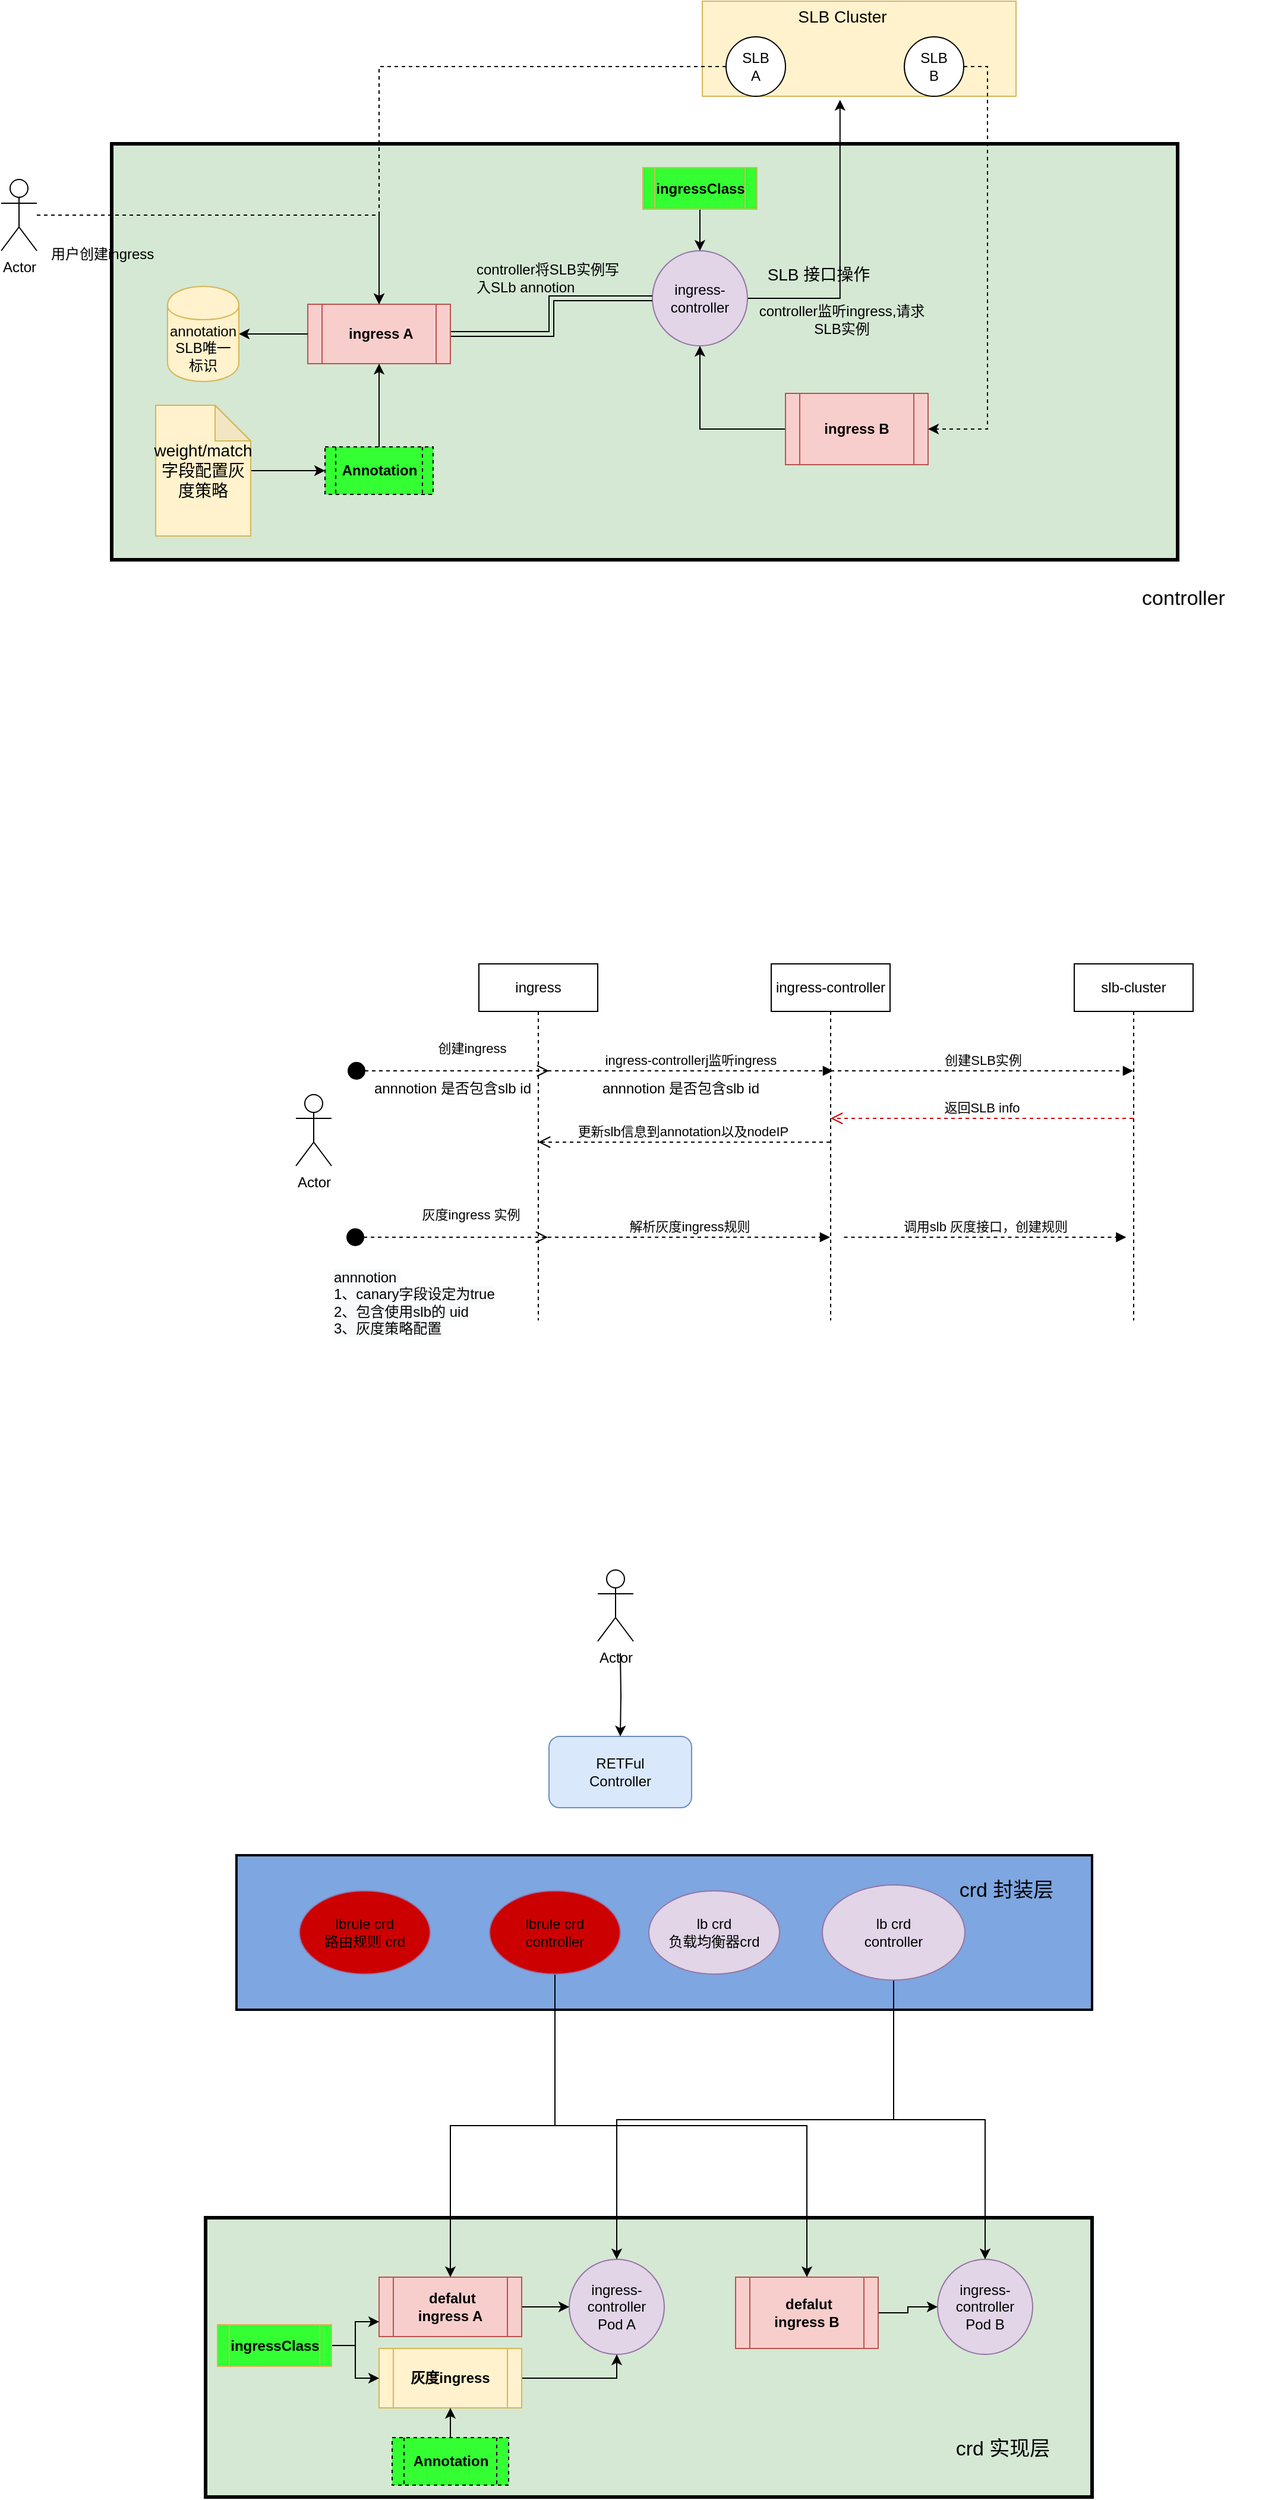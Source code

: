 <mxfile version="14.2.7" type="github">
  <diagram id="-a6WbMNMecBKhR_LUQmN" name="Page-1">
    <mxGraphModel dx="2249" dy="762" grid="1" gridSize="10" guides="1" tooltips="1" connect="1" arrows="1" fold="1" page="1" pageScale="1" pageWidth="827" pageHeight="1169" math="0" shadow="0">
      <root>
        <mxCell id="0" />
        <mxCell id="1" parent="0" />
        <mxCell id="vOmSmcSsYQoTvt3sn1gA-2" value="" style="rounded=0;whiteSpace=wrap;html=1;fillColor=#D5E8D4;strokeWidth=3;" parent="1" vertex="1">
          <mxGeometry x="-37" y="440" width="897" height="350" as="geometry" />
        </mxCell>
        <mxCell id="-X7AAwdDszs8J3Nbo_TD-4" style="edgeStyle=orthogonalEdgeStyle;rounded=0;orthogonalLoop=1;jettySize=auto;html=1;exitX=1;exitY=0.5;exitDx=0;exitDy=0;entryX=0.439;entryY=1.038;entryDx=0;entryDy=0;entryPerimeter=0;" parent="1" source="hpvgZ9Z2Bp3K3JRqvIrx-3" target="-X7AAwdDszs8J3Nbo_TD-3" edge="1">
          <mxGeometry relative="1" as="geometry" />
        </mxCell>
        <mxCell id="hpvgZ9Z2Bp3K3JRqvIrx-3" value="ingress-controller" style="ellipse;whiteSpace=wrap;html=1;aspect=fixed;fillColor=#e1d5e7;strokeColor=#9673a6;" parent="1" vertex="1">
          <mxGeometry x="418" y="530" width="80" height="80" as="geometry" />
        </mxCell>
        <mxCell id="hpvgZ9Z2Bp3K3JRqvIrx-8" style="edgeStyle=orthogonalEdgeStyle;rounded=0;orthogonalLoop=1;jettySize=auto;html=1;shape=link;" parent="1" source="hpvgZ9Z2Bp3K3JRqvIrx-5" target="hpvgZ9Z2Bp3K3JRqvIrx-3" edge="1">
          <mxGeometry relative="1" as="geometry" />
        </mxCell>
        <mxCell id="hpvgZ9Z2Bp3K3JRqvIrx-5" value="&lt;b&gt;&amp;nbsp;ingress A&lt;/b&gt;" style="shape=process;whiteSpace=wrap;html=1;backgroundOutline=1;fillColor=#f8cecc;strokeColor=#b85450;" parent="1" vertex="1">
          <mxGeometry x="128" y="575" width="120" height="50" as="geometry" />
        </mxCell>
        <mxCell id="fNy8cyDAZZY_VoHiJf9O-12" style="edgeStyle=orthogonalEdgeStyle;rounded=0;orthogonalLoop=1;jettySize=auto;html=1;dashed=1;entryX=0.5;entryY=0;entryDx=0;entryDy=0;" parent="1" source="hpvgZ9Z2Bp3K3JRqvIrx-11" target="hpvgZ9Z2Bp3K3JRqvIrx-5" edge="1">
          <mxGeometry relative="1" as="geometry">
            <mxPoint x="200" y="500" as="targetPoint" />
          </mxGeometry>
        </mxCell>
        <mxCell id="hpvgZ9Z2Bp3K3JRqvIrx-11" value="Actor" style="shape=umlActor;verticalLabelPosition=bottom;verticalAlign=top;html=1;outlineConnect=0;" parent="1" vertex="1">
          <mxGeometry x="-130" y="470" width="30" height="60" as="geometry" />
        </mxCell>
        <mxCell id="fVGdnSSe7ji3oed5YOI--2" style="edgeStyle=orthogonalEdgeStyle;rounded=0;orthogonalLoop=1;jettySize=auto;html=1;" edge="1" parent="1" source="hpvgZ9Z2Bp3K3JRqvIrx-15" target="hpvgZ9Z2Bp3K3JRqvIrx-3">
          <mxGeometry relative="1" as="geometry" />
        </mxCell>
        <mxCell id="hpvgZ9Z2Bp3K3JRqvIrx-15" value="&lt;b&gt;ingress B&lt;/b&gt;" style="shape=process;whiteSpace=wrap;html=1;backgroundOutline=1;fillColor=#f8cecc;strokeColor=#b85450;" parent="1" vertex="1">
          <mxGeometry x="530" y="650" width="120" height="60" as="geometry" />
        </mxCell>
        <mxCell id="vOmSmcSsYQoTvt3sn1gA-5" value="&lt;span style=&quot;font-size: 17px&quot;&gt;controller&lt;/span&gt;" style="text;html=1;strokeColor=none;fillColor=none;align=center;verticalAlign=middle;whiteSpace=wrap;rounded=0;" parent="1" vertex="1">
          <mxGeometry x="800" y="810" width="130" height="25" as="geometry" />
        </mxCell>
        <mxCell id="fjbLA8fiJLUt6OWSz7z5-8" style="edgeStyle=orthogonalEdgeStyle;rounded=0;orthogonalLoop=1;jettySize=auto;html=1;entryX=0.5;entryY=1;entryDx=0;entryDy=0;" parent="1" source="fjbLA8fiJLUt6OWSz7z5-1" target="hpvgZ9Z2Bp3K3JRqvIrx-5" edge="1">
          <mxGeometry relative="1" as="geometry">
            <mxPoint x="188" y="660" as="targetPoint" />
          </mxGeometry>
        </mxCell>
        <mxCell id="fjbLA8fiJLUt6OWSz7z5-1" value="&lt;b&gt;Annotation&lt;/b&gt;" style="shape=process;whiteSpace=wrap;html=1;backgroundOutline=1;fillColor=#33FF33;dashed=1;" parent="1" vertex="1">
          <mxGeometry x="142.5" y="695" width="91" height="40" as="geometry" />
        </mxCell>
        <mxCell id="3VX2ZSSgDS8gGPlXFFOe-15" value="" style="rounded=0;whiteSpace=wrap;html=1;fillColor=#D5E8D4;strokeWidth=3;" parent="1" vertex="1">
          <mxGeometry x="42" y="2185" width="746" height="235" as="geometry" />
        </mxCell>
        <mxCell id="3VX2ZSSgDS8gGPlXFFOe-16" value="" style="rounded=0;whiteSpace=wrap;html=1;fillColor=#7EA6E0;strokeWidth=2;" parent="1" vertex="1">
          <mxGeometry x="68" y="1880" width="720" height="130" as="geometry" />
        </mxCell>
        <mxCell id="3VX2ZSSgDS8gGPlXFFOe-17" value="RETFul&lt;br&gt;Controller" style="rounded=1;whiteSpace=wrap;html=1;fillColor=#dae8fc;strokeColor=#6c8ebf;" parent="1" vertex="1">
          <mxGeometry x="331" y="1780" width="120" height="60" as="geometry" />
        </mxCell>
        <mxCell id="3VX2ZSSgDS8gGPlXFFOe-18" value="ingress-controller&lt;br&gt;Pod A" style="ellipse;whiteSpace=wrap;html=1;aspect=fixed;fillColor=#e1d5e7;strokeColor=#9673a6;" parent="1" vertex="1">
          <mxGeometry x="348" y="2220" width="80" height="80" as="geometry" />
        </mxCell>
        <mxCell id="3VX2ZSSgDS8gGPlXFFOe-19" style="edgeStyle=orthogonalEdgeStyle;rounded=0;orthogonalLoop=1;jettySize=auto;html=1;" parent="1" source="3VX2ZSSgDS8gGPlXFFOe-20" target="3VX2ZSSgDS8gGPlXFFOe-18" edge="1">
          <mxGeometry relative="1" as="geometry" />
        </mxCell>
        <mxCell id="3VX2ZSSgDS8gGPlXFFOe-20" value="&lt;b&gt;&amp;nbsp;defalut&lt;br&gt;ingress A&lt;/b&gt;" style="shape=process;whiteSpace=wrap;html=1;backgroundOutline=1;fillColor=#f8cecc;strokeColor=#b85450;" parent="1" vertex="1">
          <mxGeometry x="188" y="2235" width="120" height="50" as="geometry" />
        </mxCell>
        <mxCell id="3VX2ZSSgDS8gGPlXFFOe-21" style="edgeStyle=orthogonalEdgeStyle;rounded=0;orthogonalLoop=1;jettySize=auto;html=1;entryX=0.5;entryY=1;entryDx=0;entryDy=0;" parent="1" source="3VX2ZSSgDS8gGPlXFFOe-22" target="3VX2ZSSgDS8gGPlXFFOe-18" edge="1">
          <mxGeometry relative="1" as="geometry" />
        </mxCell>
        <mxCell id="3VX2ZSSgDS8gGPlXFFOe-22" value="&lt;b&gt;灰度ingress&lt;/b&gt;" style="shape=process;whiteSpace=wrap;html=1;backgroundOutline=1;fillColor=#fff2cc;strokeColor=#d6b656;" parent="1" vertex="1">
          <mxGeometry x="188" y="2295" width="120" height="50" as="geometry" />
        </mxCell>
        <mxCell id="3VX2ZSSgDS8gGPlXFFOe-23" value="lb crd&lt;br&gt;负载均衡器crd" style="ellipse;whiteSpace=wrap;html=1;fillColor=#e1d5e7;strokeColor=#9673a6;" parent="1" vertex="1">
          <mxGeometry x="415" y="1910" width="110" height="70" as="geometry" />
        </mxCell>
        <mxCell id="3VX2ZSSgDS8gGPlXFFOe-24" style="edgeStyle=orthogonalEdgeStyle;rounded=0;orthogonalLoop=1;jettySize=auto;html=1;" parent="1" target="3VX2ZSSgDS8gGPlXFFOe-17" edge="1">
          <mxGeometry relative="1" as="geometry">
            <mxPoint x="391" y="1710" as="sourcePoint" />
          </mxGeometry>
        </mxCell>
        <mxCell id="3VX2ZSSgDS8gGPlXFFOe-25" value="Actor" style="shape=umlActor;verticalLabelPosition=bottom;verticalAlign=top;html=1;outlineConnect=0;" parent="1" vertex="1">
          <mxGeometry x="372" y="1640" width="30" height="60" as="geometry" />
        </mxCell>
        <mxCell id="3VX2ZSSgDS8gGPlXFFOe-26" value="ingress-controller&lt;br&gt;Pod B" style="ellipse;whiteSpace=wrap;html=1;aspect=fixed;fillColor=#e1d5e7;strokeColor=#9673a6;" parent="1" vertex="1">
          <mxGeometry x="658" y="2220" width="80" height="80" as="geometry" />
        </mxCell>
        <mxCell id="3VX2ZSSgDS8gGPlXFFOe-27" style="edgeStyle=orthogonalEdgeStyle;rounded=0;orthogonalLoop=1;jettySize=auto;html=1;" parent="1" source="3VX2ZSSgDS8gGPlXFFOe-28" target="3VX2ZSSgDS8gGPlXFFOe-26" edge="1">
          <mxGeometry relative="1" as="geometry" />
        </mxCell>
        <mxCell id="3VX2ZSSgDS8gGPlXFFOe-28" value="&lt;b&gt;&amp;nbsp;defalut&lt;br&gt;ingress B&lt;/b&gt;" style="shape=process;whiteSpace=wrap;html=1;backgroundOutline=1;fillColor=#f8cecc;strokeColor=#b85450;" parent="1" vertex="1">
          <mxGeometry x="488" y="2235" width="120" height="60" as="geometry" />
        </mxCell>
        <mxCell id="3VX2ZSSgDS8gGPlXFFOe-29" value="&lt;font style=&quot;font-size: 17px&quot;&gt;crd 封装层&lt;/font&gt;" style="text;html=1;strokeColor=none;fillColor=none;align=center;verticalAlign=middle;whiteSpace=wrap;rounded=0;" parent="1" vertex="1">
          <mxGeometry x="661" y="1900" width="110" height="20" as="geometry" />
        </mxCell>
        <mxCell id="3VX2ZSSgDS8gGPlXFFOe-30" value="&lt;font style=&quot;font-size: 17px&quot;&gt;crd 实现层&lt;/font&gt;" style="text;html=1;strokeColor=none;fillColor=none;align=center;verticalAlign=middle;whiteSpace=wrap;rounded=0;" parent="1" vertex="1">
          <mxGeometry x="653" y="2370" width="120" height="20" as="geometry" />
        </mxCell>
        <mxCell id="3VX2ZSSgDS8gGPlXFFOe-31" style="edgeStyle=orthogonalEdgeStyle;rounded=0;orthogonalLoop=1;jettySize=auto;html=1;exitX=1;exitY=0.5;exitDx=0;exitDy=0;entryX=0;entryY=0.75;entryDx=0;entryDy=0;" parent="1" source="3VX2ZSSgDS8gGPlXFFOe-33" target="3VX2ZSSgDS8gGPlXFFOe-20" edge="1">
          <mxGeometry relative="1" as="geometry" />
        </mxCell>
        <mxCell id="3VX2ZSSgDS8gGPlXFFOe-32" style="edgeStyle=orthogonalEdgeStyle;rounded=0;orthogonalLoop=1;jettySize=auto;html=1;" parent="1" source="3VX2ZSSgDS8gGPlXFFOe-33" target="3VX2ZSSgDS8gGPlXFFOe-22" edge="1">
          <mxGeometry relative="1" as="geometry" />
        </mxCell>
        <mxCell id="3VX2ZSSgDS8gGPlXFFOe-33" value="&lt;b&gt;ingressClass&lt;/b&gt;" style="shape=process;whiteSpace=wrap;html=1;backgroundOutline=1;strokeColor=#d6b656;fillColor=#33FF33;" parent="1" vertex="1">
          <mxGeometry x="52" y="2275" width="96" height="35" as="geometry" />
        </mxCell>
        <mxCell id="3VX2ZSSgDS8gGPlXFFOe-34" style="edgeStyle=orthogonalEdgeStyle;rounded=0;orthogonalLoop=1;jettySize=auto;html=1;entryX=0.5;entryY=1;entryDx=0;entryDy=0;" parent="1" source="3VX2ZSSgDS8gGPlXFFOe-35" target="3VX2ZSSgDS8gGPlXFFOe-22" edge="1">
          <mxGeometry relative="1" as="geometry" />
        </mxCell>
        <mxCell id="3VX2ZSSgDS8gGPlXFFOe-35" value="&lt;b&gt;Annotation&lt;/b&gt;" style="shape=process;whiteSpace=wrap;html=1;backgroundOutline=1;fillColor=#33FF33;dashed=1;" parent="1" vertex="1">
          <mxGeometry x="199" y="2370" width="98" height="40" as="geometry" />
        </mxCell>
        <mxCell id="3VX2ZSSgDS8gGPlXFFOe-36" style="edgeStyle=orthogonalEdgeStyle;rounded=0;orthogonalLoop=1;jettySize=auto;html=1;exitX=0.5;exitY=1;exitDx=0;exitDy=0;" parent="1" source="3VX2ZSSgDS8gGPlXFFOe-38" target="3VX2ZSSgDS8gGPlXFFOe-26" edge="1">
          <mxGeometry relative="1" as="geometry" />
        </mxCell>
        <mxCell id="3VX2ZSSgDS8gGPlXFFOe-37" style="edgeStyle=orthogonalEdgeStyle;rounded=0;orthogonalLoop=1;jettySize=auto;html=1;exitX=0.5;exitY=1;exitDx=0;exitDy=0;" parent="1" source="3VX2ZSSgDS8gGPlXFFOe-38" target="3VX2ZSSgDS8gGPlXFFOe-18" edge="1">
          <mxGeometry relative="1" as="geometry" />
        </mxCell>
        <mxCell id="3VX2ZSSgDS8gGPlXFFOe-38" value="lb crd&lt;br&gt;controller" style="ellipse;whiteSpace=wrap;html=1;fillColor=#e1d5e7;strokeColor=#9673a6;" parent="1" vertex="1">
          <mxGeometry x="561" y="1905" width="120" height="80" as="geometry" />
        </mxCell>
        <mxCell id="3VX2ZSSgDS8gGPlXFFOe-39" style="edgeStyle=orthogonalEdgeStyle;rounded=0;orthogonalLoop=1;jettySize=auto;html=1;exitX=0.5;exitY=1;exitDx=0;exitDy=0;" parent="1" source="3VX2ZSSgDS8gGPlXFFOe-42" target="3VX2ZSSgDS8gGPlXFFOe-20" edge="1">
          <mxGeometry relative="1" as="geometry" />
        </mxCell>
        <mxCell id="3VX2ZSSgDS8gGPlXFFOe-40" style="edgeStyle=orthogonalEdgeStyle;rounded=0;orthogonalLoop=1;jettySize=auto;html=1;exitX=0.5;exitY=1;exitDx=0;exitDy=0;" parent="1" source="3VX2ZSSgDS8gGPlXFFOe-42" target="3VX2ZSSgDS8gGPlXFFOe-28" edge="1">
          <mxGeometry relative="1" as="geometry" />
        </mxCell>
        <mxCell id="3VX2ZSSgDS8gGPlXFFOe-41" value="lbrule crd&lt;br&gt;路由规则 crd" style="ellipse;whiteSpace=wrap;html=1;strokeColor=#9673a6;fillColor=#CC0000;" parent="1" vertex="1">
          <mxGeometry x="121" y="1910" width="110" height="70" as="geometry" />
        </mxCell>
        <mxCell id="3VX2ZSSgDS8gGPlXFFOe-42" value="lbrule crd&lt;br&gt;controller" style="ellipse;whiteSpace=wrap;html=1;strokeColor=#9673a6;fillColor=#CC0000;" parent="1" vertex="1">
          <mxGeometry x="281" y="1910" width="110" height="70" as="geometry" />
        </mxCell>
        <mxCell id="fVGdnSSe7ji3oed5YOI--3" style="edgeStyle=orthogonalEdgeStyle;rounded=0;orthogonalLoop=1;jettySize=auto;html=1;exitX=0.5;exitY=1;exitDx=0;exitDy=0;" edge="1" parent="1" source="-X7AAwdDszs8J3Nbo_TD-2" target="hpvgZ9Z2Bp3K3JRqvIrx-3">
          <mxGeometry relative="1" as="geometry" />
        </mxCell>
        <mxCell id="-X7AAwdDszs8J3Nbo_TD-2" value="&lt;b&gt;ingressClass&lt;/b&gt;" style="shape=process;whiteSpace=wrap;html=1;backgroundOutline=1;strokeColor=#d6b656;fillColor=#33FF33;" parent="1" vertex="1">
          <mxGeometry x="410" y="460" width="96" height="35" as="geometry" />
        </mxCell>
        <mxCell id="-X7AAwdDszs8J3Nbo_TD-3" value="" style="rounded=0;whiteSpace=wrap;html=1;fillColor=#fff2cc;strokeColor=#d6b656;" parent="1" vertex="1">
          <mxGeometry x="460" y="320" width="264" height="80" as="geometry" />
        </mxCell>
        <mxCell id="-X7AAwdDszs8J3Nbo_TD-5" value="&lt;font style=&quot;font-size: 14px&quot;&gt;SLB 接口操作&lt;/font&gt;" style="text;html=1;strokeColor=none;fillColor=none;align=center;verticalAlign=middle;whiteSpace=wrap;rounded=0;" parent="1" vertex="1">
          <mxGeometry x="498" y="540" width="120" height="20" as="geometry" />
        </mxCell>
        <mxCell id="-X7AAwdDszs8J3Nbo_TD-8" style="edgeStyle=orthogonalEdgeStyle;rounded=0;orthogonalLoop=1;jettySize=auto;html=1;entryX=0;entryY=0.5;entryDx=0;entryDy=0;" parent="1" source="-X7AAwdDszs8J3Nbo_TD-6" target="fjbLA8fiJLUt6OWSz7z5-1" edge="1">
          <mxGeometry relative="1" as="geometry" />
        </mxCell>
        <mxCell id="-X7AAwdDszs8J3Nbo_TD-6" value="&lt;span lang=&quot;EN-US&quot; style=&quot;font-size: 10.5pt&quot;&gt;weight/match&lt;br&gt;字段配置灰度策略&lt;br&gt;&lt;/span&gt;" style="shape=note;whiteSpace=wrap;html=1;backgroundOutline=1;darkOpacity=0.05;strokeColor=#d6b656;fillColor=#fff2cc;" parent="1" vertex="1">
          <mxGeometry y="660" width="80" height="110" as="geometry" />
        </mxCell>
        <mxCell id="-X7AAwdDszs8J3Nbo_TD-19" value="" style="edgeStyle=orthogonalEdgeStyle;rounded=0;orthogonalLoop=1;jettySize=auto;html=1;" parent="1" source="hpvgZ9Z2Bp3K3JRqvIrx-5" target="-X7AAwdDszs8J3Nbo_TD-18" edge="1">
          <mxGeometry relative="1" as="geometry">
            <mxPoint x="100" y="600" as="sourcePoint" />
          </mxGeometry>
        </mxCell>
        <mxCell id="-X7AAwdDszs8J3Nbo_TD-12" value="controller监听ingress,请求SLB实例" style="text;html=1;strokeColor=none;fillColor=none;align=center;verticalAlign=middle;whiteSpace=wrap;rounded=0;" parent="1" vertex="1">
          <mxGeometry x="498" y="580" width="159" height="15" as="geometry" />
        </mxCell>
        <mxCell id="-X7AAwdDszs8J3Nbo_TD-14" value="controller将SLB实例写入SLb annotion" style="text;html=1;strokeColor=none;fillColor=none;align=left;verticalAlign=middle;whiteSpace=wrap;rounded=0;" parent="1" vertex="1">
          <mxGeometry x="268" y="545" width="132" height="15" as="geometry" />
        </mxCell>
        <mxCell id="-X7AAwdDszs8J3Nbo_TD-18" value="annotation&lt;br&gt;SLB唯一标识" style="shape=cylinder;whiteSpace=wrap;html=1;boundedLbl=1;backgroundOutline=1;rounded=1;fillColor=#fff2cc;strokeColor=#d6b656;" parent="1" vertex="1">
          <mxGeometry x="10" y="560" width="60" height="80" as="geometry" />
        </mxCell>
        <mxCell id="fNy8cyDAZZY_VoHiJf9O-3" style="edgeStyle=orthogonalEdgeStyle;rounded=0;orthogonalLoop=1;jettySize=auto;html=1;exitX=0;exitY=0.5;exitDx=0;exitDy=0;dashed=1;" parent="1" source="fNy8cyDAZZY_VoHiJf9O-1" target="hpvgZ9Z2Bp3K3JRqvIrx-5" edge="1">
          <mxGeometry relative="1" as="geometry" />
        </mxCell>
        <mxCell id="fNy8cyDAZZY_VoHiJf9O-1" value="SLB&lt;br&gt;A" style="ellipse;whiteSpace=wrap;html=1;aspect=fixed;" parent="1" vertex="1">
          <mxGeometry x="480" y="350" width="50" height="50" as="geometry" />
        </mxCell>
        <mxCell id="fNy8cyDAZZY_VoHiJf9O-4" style="edgeStyle=orthogonalEdgeStyle;rounded=0;orthogonalLoop=1;jettySize=auto;html=1;exitX=1;exitY=0.5;exitDx=0;exitDy=0;entryX=1;entryY=0.5;entryDx=0;entryDy=0;dashed=1;" parent="1" source="fNy8cyDAZZY_VoHiJf9O-2" target="hpvgZ9Z2Bp3K3JRqvIrx-15" edge="1">
          <mxGeometry relative="1" as="geometry" />
        </mxCell>
        <mxCell id="fNy8cyDAZZY_VoHiJf9O-2" value="&lt;span&gt;SLB&lt;/span&gt;&lt;br&gt;B" style="ellipse;whiteSpace=wrap;html=1;aspect=fixed;" parent="1" vertex="1">
          <mxGeometry x="630" y="350" width="50" height="50" as="geometry" />
        </mxCell>
        <mxCell id="fNy8cyDAZZY_VoHiJf9O-5" value="&lt;font style=&quot;font-size: 14px&quot;&gt;SLB Cluster&lt;/font&gt;" style="text;html=1;strokeColor=none;fillColor=none;align=center;verticalAlign=middle;whiteSpace=wrap;rounded=0;" parent="1" vertex="1">
          <mxGeometry x="512.5" y="320" width="130" height="25" as="geometry" />
        </mxCell>
        <mxCell id="fNy8cyDAZZY_VoHiJf9O-9" value="用户创建ingress" style="text;html=1;strokeColor=none;fillColor=none;align=left;verticalAlign=middle;whiteSpace=wrap;rounded=0;" parent="1" vertex="1">
          <mxGeometry x="-90" y="525" width="132" height="15" as="geometry" />
        </mxCell>
        <mxCell id="fNy8cyDAZZY_VoHiJf9O-14" value="ingress" style="shape=umlLifeline;perimeter=lifelinePerimeter;whiteSpace=wrap;html=1;container=1;collapsible=0;recursiveResize=0;outlineConnect=0;" parent="1" vertex="1">
          <mxGeometry x="272" y="1130" width="100" height="300" as="geometry" />
        </mxCell>
        <mxCell id="fNy8cyDAZZY_VoHiJf9O-23" value="创建ingress" style="html=1;verticalAlign=bottom;startArrow=circle;startFill=1;endArrow=open;startSize=6;endSize=8;dashed=1;" parent="fNy8cyDAZZY_VoHiJf9O-14" edge="1">
          <mxGeometry x="0.231" y="10" width="80" relative="1" as="geometry">
            <mxPoint x="-111" y="90" as="sourcePoint" />
            <mxPoint x="59" y="90" as="targetPoint" />
            <mxPoint as="offset" />
          </mxGeometry>
        </mxCell>
        <mxCell id="fNy8cyDAZZY_VoHiJf9O-40" value="解析灰度ingress规则" style="html=1;verticalAlign=bottom;endArrow=block;dashed=1;" parent="fNy8cyDAZZY_VoHiJf9O-14" target="fNy8cyDAZZY_VoHiJf9O-16" edge="1">
          <mxGeometry width="80" relative="1" as="geometry">
            <mxPoint x="58" y="230" as="sourcePoint" />
            <mxPoint x="138" y="230" as="targetPoint" />
          </mxGeometry>
        </mxCell>
        <mxCell id="fNy8cyDAZZY_VoHiJf9O-36" value="灰度ingress 实例" style="html=1;verticalAlign=bottom;startArrow=circle;startFill=1;endArrow=open;startSize=6;endSize=8;dashed=1;" parent="fNy8cyDAZZY_VoHiJf9O-14" edge="1">
          <mxGeometry x="0.231" y="10" width="80" relative="1" as="geometry">
            <mxPoint x="-112" y="230" as="sourcePoint" />
            <mxPoint x="58" y="230" as="targetPoint" />
            <mxPoint as="offset" />
          </mxGeometry>
        </mxCell>
        <mxCell id="fNy8cyDAZZY_VoHiJf9O-15" value="Actor" style="shape=umlActor;verticalLabelPosition=bottom;verticalAlign=top;html=1;" parent="1" vertex="1">
          <mxGeometry x="118" y="1240" width="30" height="60" as="geometry" />
        </mxCell>
        <mxCell id="fNy8cyDAZZY_VoHiJf9O-16" value="ingress-controller" style="shape=umlLifeline;perimeter=lifelinePerimeter;whiteSpace=wrap;html=1;container=1;collapsible=0;recursiveResize=0;outlineConnect=0;" parent="1" vertex="1">
          <mxGeometry x="518" y="1130" width="100" height="300" as="geometry" />
        </mxCell>
        <mxCell id="fNy8cyDAZZY_VoHiJf9O-17" value="slb-cluster" style="shape=umlLifeline;perimeter=lifelinePerimeter;whiteSpace=wrap;html=1;container=1;collapsible=0;recursiveResize=0;outlineConnect=0;" parent="1" vertex="1">
          <mxGeometry x="773" y="1130" width="100" height="300" as="geometry" />
        </mxCell>
        <mxCell id="fNy8cyDAZZY_VoHiJf9O-25" value="annnotion 是否包含slb id" style="text;html=1;strokeColor=none;fillColor=none;align=center;verticalAlign=middle;whiteSpace=wrap;rounded=0;" parent="1" vertex="1">
          <mxGeometry x="180" y="1220" width="140" height="30" as="geometry" />
        </mxCell>
        <mxCell id="fNy8cyDAZZY_VoHiJf9O-28" value="创建SLB实例" style="html=1;verticalAlign=bottom;endArrow=block;dashed=1;" parent="1" source="fNy8cyDAZZY_VoHiJf9O-16" target="fNy8cyDAZZY_VoHiJf9O-17" edge="1">
          <mxGeometry width="80" relative="1" as="geometry">
            <mxPoint x="650" y="1230" as="sourcePoint" />
            <mxPoint x="730" y="1230" as="targetPoint" />
            <Array as="points">
              <mxPoint x="720" y="1220" />
            </Array>
          </mxGeometry>
        </mxCell>
        <mxCell id="fNy8cyDAZZY_VoHiJf9O-29" value="ingress-controllerj监听ingress" style="html=1;verticalAlign=bottom;endArrow=block;dashed=1;" parent="1" edge="1">
          <mxGeometry width="80" relative="1" as="geometry">
            <mxPoint x="330" y="1220" as="sourcePoint" />
            <mxPoint x="570" y="1220" as="targetPoint" />
            <Array as="points">
              <mxPoint x="482.5" y="1220" />
            </Array>
          </mxGeometry>
        </mxCell>
        <mxCell id="fNy8cyDAZZY_VoHiJf9O-30" value="annnotion 是否包含slb id" style="text;html=1;strokeColor=none;fillColor=none;align=center;verticalAlign=middle;whiteSpace=wrap;rounded=0;" parent="1" vertex="1">
          <mxGeometry x="372" y="1220" width="140" height="30" as="geometry" />
        </mxCell>
        <mxCell id="fNy8cyDAZZY_VoHiJf9O-31" value="返回SLB info" style="html=1;verticalAlign=bottom;endArrow=open;dashed=1;endSize=8;strokeColor=#CC0000;" parent="1" source="fNy8cyDAZZY_VoHiJf9O-17" target="fNy8cyDAZZY_VoHiJf9O-16" edge="1">
          <mxGeometry relative="1" as="geometry">
            <mxPoint x="800" y="1240" as="sourcePoint" />
            <mxPoint x="750" y="1240" as="targetPoint" />
            <Array as="points">
              <mxPoint x="700" y="1260" />
            </Array>
          </mxGeometry>
        </mxCell>
        <mxCell id="fNy8cyDAZZY_VoHiJf9O-32" value="更新slb信息到annotation以及nodeIP&amp;nbsp;" style="html=1;verticalAlign=bottom;endArrow=open;dashed=1;endSize=8;" parent="1" source="fNy8cyDAZZY_VoHiJf9O-16" target="fNy8cyDAZZY_VoHiJf9O-14" edge="1">
          <mxGeometry relative="1" as="geometry">
            <mxPoint x="832.5" y="1270" as="sourcePoint" />
            <mxPoint x="577.5" y="1270" as="targetPoint" />
            <Array as="points" />
          </mxGeometry>
        </mxCell>
        <mxCell id="fNy8cyDAZZY_VoHiJf9O-37" value="&lt;span style=&quot;color: rgb(0 , 0 , 0) ; font-family: &amp;#34;helvetica&amp;#34; ; font-size: 12px ; font-style: normal ; font-weight: 400 ; letter-spacing: normal ; text-align: center ; text-indent: 0px ; text-transform: none ; word-spacing: 0px ; background-color: rgb(248 , 249 , 250) ; display: inline ; float: none&quot;&gt;annnotion&amp;nbsp;&lt;br&gt;1、canary字段设定为true&lt;br&gt;2、包含使用slb的 uid&lt;br&gt;3、灰度策略配置&lt;br&gt;&lt;/span&gt;" style="text;whiteSpace=wrap;html=1;" parent="1" vertex="1">
          <mxGeometry x="148" y="1380" width="172" height="50" as="geometry" />
        </mxCell>
        <mxCell id="fNy8cyDAZZY_VoHiJf9O-41" value="调用slb 灰度接口，创建规则" style="html=1;verticalAlign=bottom;endArrow=block;dashed=1;" parent="1" edge="1">
          <mxGeometry width="80" relative="1" as="geometry">
            <mxPoint x="579.25" y="1360" as="sourcePoint" />
            <mxPoint x="816.75" y="1360" as="targetPoint" />
          </mxGeometry>
        </mxCell>
      </root>
    </mxGraphModel>
  </diagram>
</mxfile>

